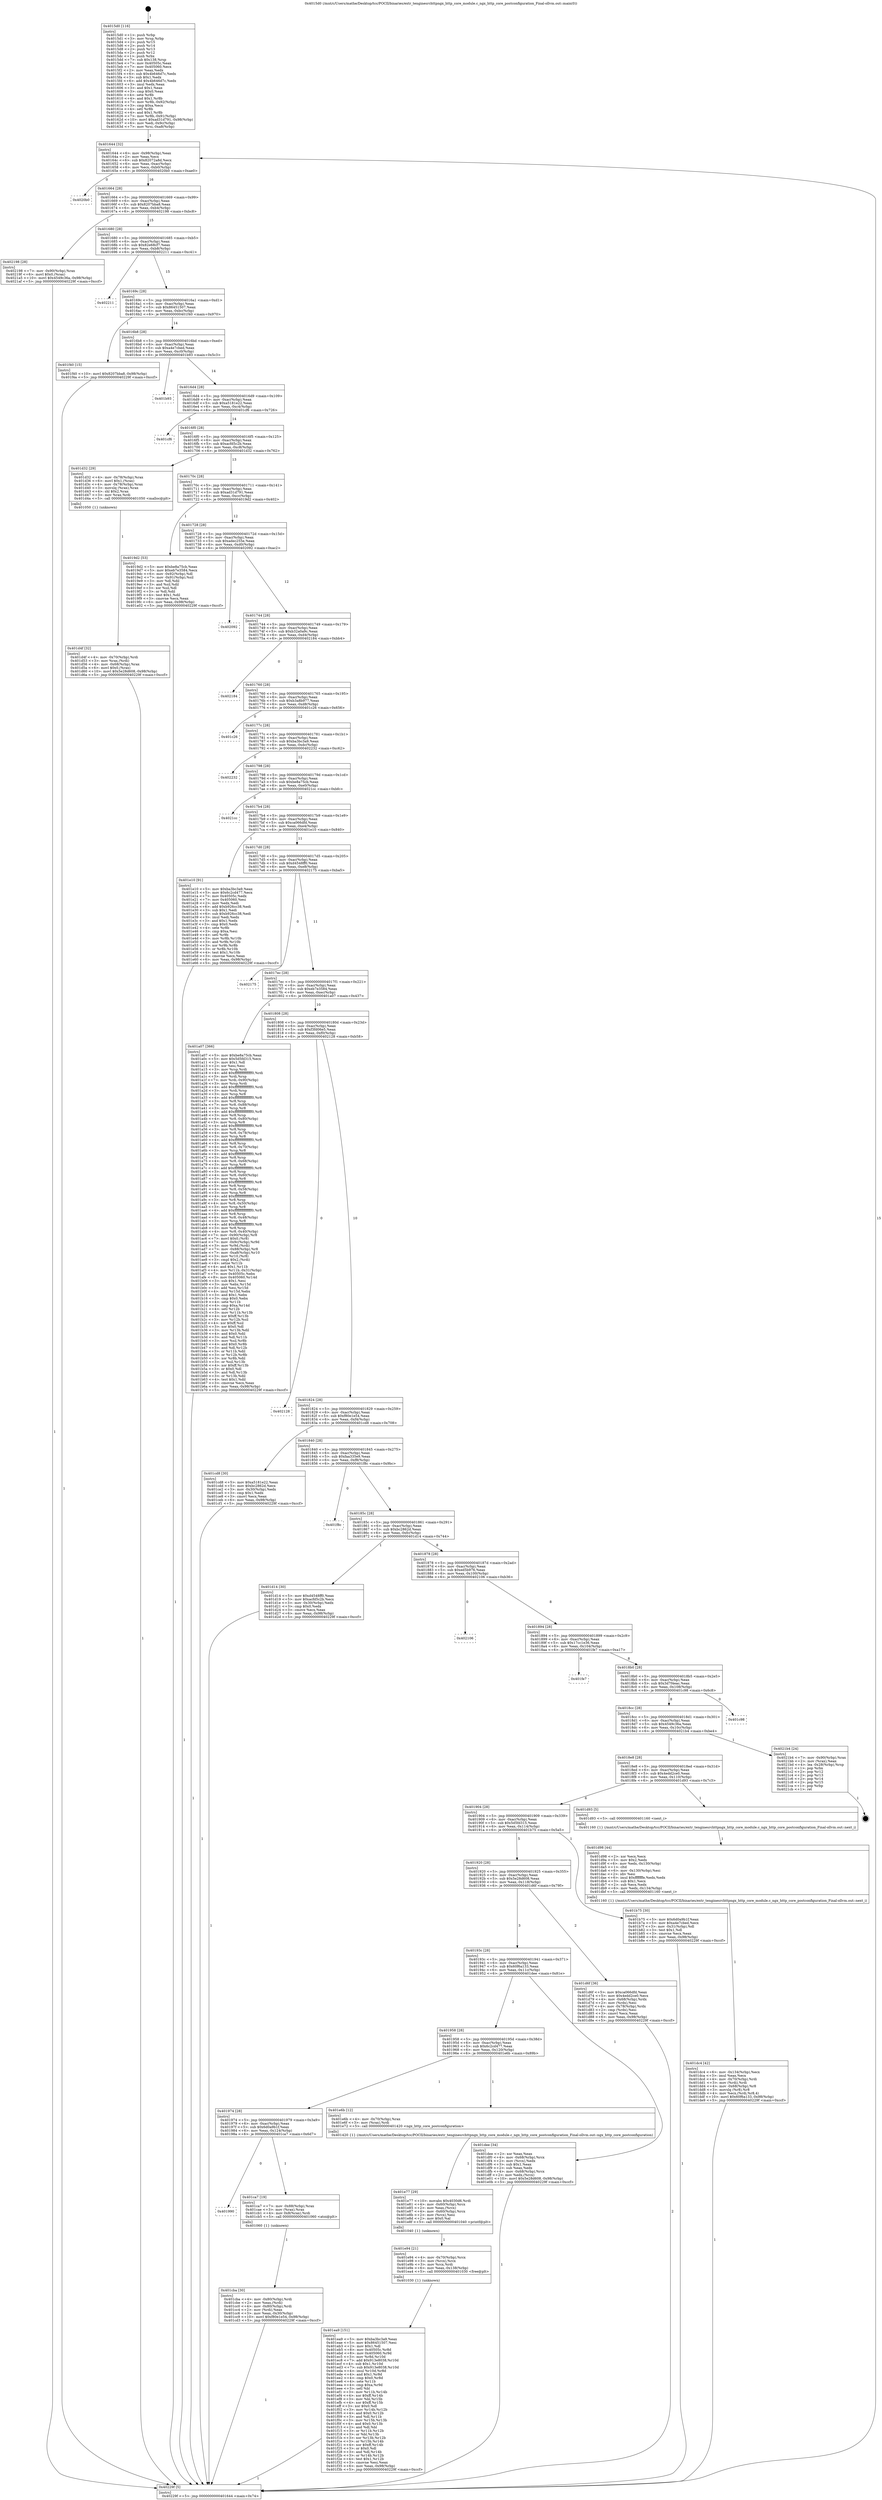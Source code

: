 digraph "0x4015d0" {
  label = "0x4015d0 (/mnt/c/Users/mathe/Desktop/tcc/POCII/binaries/extr_tenginesrchttpngx_http_core_module.c_ngx_http_core_postconfiguration_Final-ollvm.out::main(0))"
  labelloc = "t"
  node[shape=record]

  Entry [label="",width=0.3,height=0.3,shape=circle,fillcolor=black,style=filled]
  "0x401644" [label="{
     0x401644 [32]\l
     | [instrs]\l
     &nbsp;&nbsp;0x401644 \<+6\>: mov -0x98(%rbp),%eax\l
     &nbsp;&nbsp;0x40164a \<+2\>: mov %eax,%ecx\l
     &nbsp;&nbsp;0x40164c \<+6\>: sub $0x82072a8d,%ecx\l
     &nbsp;&nbsp;0x401652 \<+6\>: mov %eax,-0xac(%rbp)\l
     &nbsp;&nbsp;0x401658 \<+6\>: mov %ecx,-0xb0(%rbp)\l
     &nbsp;&nbsp;0x40165e \<+6\>: je 00000000004020b0 \<main+0xae0\>\l
  }"]
  "0x4020b0" [label="{
     0x4020b0\l
  }", style=dashed]
  "0x401664" [label="{
     0x401664 [28]\l
     | [instrs]\l
     &nbsp;&nbsp;0x401664 \<+5\>: jmp 0000000000401669 \<main+0x99\>\l
     &nbsp;&nbsp;0x401669 \<+6\>: mov -0xac(%rbp),%eax\l
     &nbsp;&nbsp;0x40166f \<+5\>: sub $0x8207bba8,%eax\l
     &nbsp;&nbsp;0x401674 \<+6\>: mov %eax,-0xb4(%rbp)\l
     &nbsp;&nbsp;0x40167a \<+6\>: je 0000000000402198 \<main+0xbc8\>\l
  }"]
  Exit [label="",width=0.3,height=0.3,shape=circle,fillcolor=black,style=filled,peripheries=2]
  "0x402198" [label="{
     0x402198 [28]\l
     | [instrs]\l
     &nbsp;&nbsp;0x402198 \<+7\>: mov -0x90(%rbp),%rax\l
     &nbsp;&nbsp;0x40219f \<+6\>: movl $0x0,(%rax)\l
     &nbsp;&nbsp;0x4021a5 \<+10\>: movl $0x4549c36a,-0x98(%rbp)\l
     &nbsp;&nbsp;0x4021af \<+5\>: jmp 000000000040229f \<main+0xccf\>\l
  }"]
  "0x401680" [label="{
     0x401680 [28]\l
     | [instrs]\l
     &nbsp;&nbsp;0x401680 \<+5\>: jmp 0000000000401685 \<main+0xb5\>\l
     &nbsp;&nbsp;0x401685 \<+6\>: mov -0xac(%rbp),%eax\l
     &nbsp;&nbsp;0x40168b \<+5\>: sub $0x82e68cf7,%eax\l
     &nbsp;&nbsp;0x401690 \<+6\>: mov %eax,-0xb8(%rbp)\l
     &nbsp;&nbsp;0x401696 \<+6\>: je 0000000000402211 \<main+0xc41\>\l
  }"]
  "0x401ea9" [label="{
     0x401ea9 [151]\l
     | [instrs]\l
     &nbsp;&nbsp;0x401ea9 \<+5\>: mov $0xba3bc3a9,%eax\l
     &nbsp;&nbsp;0x401eae \<+5\>: mov $0x86451507,%esi\l
     &nbsp;&nbsp;0x401eb3 \<+2\>: mov $0x1,%dl\l
     &nbsp;&nbsp;0x401eb5 \<+8\>: mov 0x40505c,%r8d\l
     &nbsp;&nbsp;0x401ebd \<+8\>: mov 0x405060,%r9d\l
     &nbsp;&nbsp;0x401ec5 \<+3\>: mov %r8d,%r10d\l
     &nbsp;&nbsp;0x401ec8 \<+7\>: add $0x913e8038,%r10d\l
     &nbsp;&nbsp;0x401ecf \<+4\>: sub $0x1,%r10d\l
     &nbsp;&nbsp;0x401ed3 \<+7\>: sub $0x913e8038,%r10d\l
     &nbsp;&nbsp;0x401eda \<+4\>: imul %r10d,%r8d\l
     &nbsp;&nbsp;0x401ede \<+4\>: and $0x1,%r8d\l
     &nbsp;&nbsp;0x401ee2 \<+4\>: cmp $0x0,%r8d\l
     &nbsp;&nbsp;0x401ee6 \<+4\>: sete %r11b\l
     &nbsp;&nbsp;0x401eea \<+4\>: cmp $0xa,%r9d\l
     &nbsp;&nbsp;0x401eee \<+3\>: setl %bl\l
     &nbsp;&nbsp;0x401ef1 \<+3\>: mov %r11b,%r14b\l
     &nbsp;&nbsp;0x401ef4 \<+4\>: xor $0xff,%r14b\l
     &nbsp;&nbsp;0x401ef8 \<+3\>: mov %bl,%r15b\l
     &nbsp;&nbsp;0x401efb \<+4\>: xor $0xff,%r15b\l
     &nbsp;&nbsp;0x401eff \<+3\>: xor $0x0,%dl\l
     &nbsp;&nbsp;0x401f02 \<+3\>: mov %r14b,%r12b\l
     &nbsp;&nbsp;0x401f05 \<+4\>: and $0x0,%r12b\l
     &nbsp;&nbsp;0x401f09 \<+3\>: and %dl,%r11b\l
     &nbsp;&nbsp;0x401f0c \<+3\>: mov %r15b,%r13b\l
     &nbsp;&nbsp;0x401f0f \<+4\>: and $0x0,%r13b\l
     &nbsp;&nbsp;0x401f13 \<+2\>: and %dl,%bl\l
     &nbsp;&nbsp;0x401f15 \<+3\>: or %r11b,%r12b\l
     &nbsp;&nbsp;0x401f18 \<+3\>: or %bl,%r13b\l
     &nbsp;&nbsp;0x401f1b \<+3\>: xor %r13b,%r12b\l
     &nbsp;&nbsp;0x401f1e \<+3\>: or %r15b,%r14b\l
     &nbsp;&nbsp;0x401f21 \<+4\>: xor $0xff,%r14b\l
     &nbsp;&nbsp;0x401f25 \<+3\>: or $0x0,%dl\l
     &nbsp;&nbsp;0x401f28 \<+3\>: and %dl,%r14b\l
     &nbsp;&nbsp;0x401f2b \<+3\>: or %r14b,%r12b\l
     &nbsp;&nbsp;0x401f2e \<+4\>: test $0x1,%r12b\l
     &nbsp;&nbsp;0x401f32 \<+3\>: cmovne %esi,%eax\l
     &nbsp;&nbsp;0x401f35 \<+6\>: mov %eax,-0x98(%rbp)\l
     &nbsp;&nbsp;0x401f3b \<+5\>: jmp 000000000040229f \<main+0xccf\>\l
  }"]
  "0x402211" [label="{
     0x402211\l
  }", style=dashed]
  "0x40169c" [label="{
     0x40169c [28]\l
     | [instrs]\l
     &nbsp;&nbsp;0x40169c \<+5\>: jmp 00000000004016a1 \<main+0xd1\>\l
     &nbsp;&nbsp;0x4016a1 \<+6\>: mov -0xac(%rbp),%eax\l
     &nbsp;&nbsp;0x4016a7 \<+5\>: sub $0x86451507,%eax\l
     &nbsp;&nbsp;0x4016ac \<+6\>: mov %eax,-0xbc(%rbp)\l
     &nbsp;&nbsp;0x4016b2 \<+6\>: je 0000000000401f40 \<main+0x970\>\l
  }"]
  "0x401e94" [label="{
     0x401e94 [21]\l
     | [instrs]\l
     &nbsp;&nbsp;0x401e94 \<+4\>: mov -0x70(%rbp),%rcx\l
     &nbsp;&nbsp;0x401e98 \<+3\>: mov (%rcx),%rcx\l
     &nbsp;&nbsp;0x401e9b \<+3\>: mov %rcx,%rdi\l
     &nbsp;&nbsp;0x401e9e \<+6\>: mov %eax,-0x138(%rbp)\l
     &nbsp;&nbsp;0x401ea4 \<+5\>: call 0000000000401030 \<free@plt\>\l
     | [calls]\l
     &nbsp;&nbsp;0x401030 \{1\} (unknown)\l
  }"]
  "0x401f40" [label="{
     0x401f40 [15]\l
     | [instrs]\l
     &nbsp;&nbsp;0x401f40 \<+10\>: movl $0x8207bba8,-0x98(%rbp)\l
     &nbsp;&nbsp;0x401f4a \<+5\>: jmp 000000000040229f \<main+0xccf\>\l
  }"]
  "0x4016b8" [label="{
     0x4016b8 [28]\l
     | [instrs]\l
     &nbsp;&nbsp;0x4016b8 \<+5\>: jmp 00000000004016bd \<main+0xed\>\l
     &nbsp;&nbsp;0x4016bd \<+6\>: mov -0xac(%rbp),%eax\l
     &nbsp;&nbsp;0x4016c3 \<+5\>: sub $0xa4e7cbed,%eax\l
     &nbsp;&nbsp;0x4016c8 \<+6\>: mov %eax,-0xc0(%rbp)\l
     &nbsp;&nbsp;0x4016ce \<+6\>: je 0000000000401b93 \<main+0x5c3\>\l
  }"]
  "0x401e77" [label="{
     0x401e77 [29]\l
     | [instrs]\l
     &nbsp;&nbsp;0x401e77 \<+10\>: movabs $0x4030d6,%rdi\l
     &nbsp;&nbsp;0x401e81 \<+4\>: mov -0x60(%rbp),%rcx\l
     &nbsp;&nbsp;0x401e85 \<+2\>: mov %eax,(%rcx)\l
     &nbsp;&nbsp;0x401e87 \<+4\>: mov -0x60(%rbp),%rcx\l
     &nbsp;&nbsp;0x401e8b \<+2\>: mov (%rcx),%esi\l
     &nbsp;&nbsp;0x401e8d \<+2\>: mov $0x0,%al\l
     &nbsp;&nbsp;0x401e8f \<+5\>: call 0000000000401040 \<printf@plt\>\l
     | [calls]\l
     &nbsp;&nbsp;0x401040 \{1\} (unknown)\l
  }"]
  "0x401b93" [label="{
     0x401b93\l
  }", style=dashed]
  "0x4016d4" [label="{
     0x4016d4 [28]\l
     | [instrs]\l
     &nbsp;&nbsp;0x4016d4 \<+5\>: jmp 00000000004016d9 \<main+0x109\>\l
     &nbsp;&nbsp;0x4016d9 \<+6\>: mov -0xac(%rbp),%eax\l
     &nbsp;&nbsp;0x4016df \<+5\>: sub $0xa5181e22,%eax\l
     &nbsp;&nbsp;0x4016e4 \<+6\>: mov %eax,-0xc4(%rbp)\l
     &nbsp;&nbsp;0x4016ea \<+6\>: je 0000000000401cf6 \<main+0x726\>\l
  }"]
  "0x401dc4" [label="{
     0x401dc4 [42]\l
     | [instrs]\l
     &nbsp;&nbsp;0x401dc4 \<+6\>: mov -0x134(%rbp),%ecx\l
     &nbsp;&nbsp;0x401dca \<+3\>: imul %eax,%ecx\l
     &nbsp;&nbsp;0x401dcd \<+4\>: mov -0x70(%rbp),%rdi\l
     &nbsp;&nbsp;0x401dd1 \<+3\>: mov (%rdi),%rdi\l
     &nbsp;&nbsp;0x401dd4 \<+4\>: mov -0x68(%rbp),%r8\l
     &nbsp;&nbsp;0x401dd8 \<+3\>: movslq (%r8),%r8\l
     &nbsp;&nbsp;0x401ddb \<+4\>: mov %ecx,(%rdi,%r8,4)\l
     &nbsp;&nbsp;0x401ddf \<+10\>: movl $0x60f6a133,-0x98(%rbp)\l
     &nbsp;&nbsp;0x401de9 \<+5\>: jmp 000000000040229f \<main+0xccf\>\l
  }"]
  "0x401cf6" [label="{
     0x401cf6\l
  }", style=dashed]
  "0x4016f0" [label="{
     0x4016f0 [28]\l
     | [instrs]\l
     &nbsp;&nbsp;0x4016f0 \<+5\>: jmp 00000000004016f5 \<main+0x125\>\l
     &nbsp;&nbsp;0x4016f5 \<+6\>: mov -0xac(%rbp),%eax\l
     &nbsp;&nbsp;0x4016fb \<+5\>: sub $0xacfd5c2b,%eax\l
     &nbsp;&nbsp;0x401700 \<+6\>: mov %eax,-0xc8(%rbp)\l
     &nbsp;&nbsp;0x401706 \<+6\>: je 0000000000401d32 \<main+0x762\>\l
  }"]
  "0x401d98" [label="{
     0x401d98 [44]\l
     | [instrs]\l
     &nbsp;&nbsp;0x401d98 \<+2\>: xor %ecx,%ecx\l
     &nbsp;&nbsp;0x401d9a \<+5\>: mov $0x2,%edx\l
     &nbsp;&nbsp;0x401d9f \<+6\>: mov %edx,-0x130(%rbp)\l
     &nbsp;&nbsp;0x401da5 \<+1\>: cltd\l
     &nbsp;&nbsp;0x401da6 \<+6\>: mov -0x130(%rbp),%esi\l
     &nbsp;&nbsp;0x401dac \<+2\>: idiv %esi\l
     &nbsp;&nbsp;0x401dae \<+6\>: imul $0xfffffffe,%edx,%edx\l
     &nbsp;&nbsp;0x401db4 \<+3\>: sub $0x1,%ecx\l
     &nbsp;&nbsp;0x401db7 \<+2\>: sub %ecx,%edx\l
     &nbsp;&nbsp;0x401db9 \<+6\>: mov %edx,-0x134(%rbp)\l
     &nbsp;&nbsp;0x401dbf \<+5\>: call 0000000000401160 \<next_i\>\l
     | [calls]\l
     &nbsp;&nbsp;0x401160 \{1\} (/mnt/c/Users/mathe/Desktop/tcc/POCII/binaries/extr_tenginesrchttpngx_http_core_module.c_ngx_http_core_postconfiguration_Final-ollvm.out::next_i)\l
  }"]
  "0x401d32" [label="{
     0x401d32 [29]\l
     | [instrs]\l
     &nbsp;&nbsp;0x401d32 \<+4\>: mov -0x78(%rbp),%rax\l
     &nbsp;&nbsp;0x401d36 \<+6\>: movl $0x1,(%rax)\l
     &nbsp;&nbsp;0x401d3c \<+4\>: mov -0x78(%rbp),%rax\l
     &nbsp;&nbsp;0x401d40 \<+3\>: movslq (%rax),%rax\l
     &nbsp;&nbsp;0x401d43 \<+4\>: shl $0x2,%rax\l
     &nbsp;&nbsp;0x401d47 \<+3\>: mov %rax,%rdi\l
     &nbsp;&nbsp;0x401d4a \<+5\>: call 0000000000401050 \<malloc@plt\>\l
     | [calls]\l
     &nbsp;&nbsp;0x401050 \{1\} (unknown)\l
  }"]
  "0x40170c" [label="{
     0x40170c [28]\l
     | [instrs]\l
     &nbsp;&nbsp;0x40170c \<+5\>: jmp 0000000000401711 \<main+0x141\>\l
     &nbsp;&nbsp;0x401711 \<+6\>: mov -0xac(%rbp),%eax\l
     &nbsp;&nbsp;0x401717 \<+5\>: sub $0xad31d791,%eax\l
     &nbsp;&nbsp;0x40171c \<+6\>: mov %eax,-0xcc(%rbp)\l
     &nbsp;&nbsp;0x401722 \<+6\>: je 00000000004019d2 \<main+0x402\>\l
  }"]
  "0x401d4f" [label="{
     0x401d4f [32]\l
     | [instrs]\l
     &nbsp;&nbsp;0x401d4f \<+4\>: mov -0x70(%rbp),%rdi\l
     &nbsp;&nbsp;0x401d53 \<+3\>: mov %rax,(%rdi)\l
     &nbsp;&nbsp;0x401d56 \<+4\>: mov -0x68(%rbp),%rax\l
     &nbsp;&nbsp;0x401d5a \<+6\>: movl $0x0,(%rax)\l
     &nbsp;&nbsp;0x401d60 \<+10\>: movl $0x5e28d608,-0x98(%rbp)\l
     &nbsp;&nbsp;0x401d6a \<+5\>: jmp 000000000040229f \<main+0xccf\>\l
  }"]
  "0x4019d2" [label="{
     0x4019d2 [53]\l
     | [instrs]\l
     &nbsp;&nbsp;0x4019d2 \<+5\>: mov $0xbe8a75cb,%eax\l
     &nbsp;&nbsp;0x4019d7 \<+5\>: mov $0xeb7e3584,%ecx\l
     &nbsp;&nbsp;0x4019dc \<+6\>: mov -0x92(%rbp),%dl\l
     &nbsp;&nbsp;0x4019e2 \<+7\>: mov -0x91(%rbp),%sil\l
     &nbsp;&nbsp;0x4019e9 \<+3\>: mov %dl,%dil\l
     &nbsp;&nbsp;0x4019ec \<+3\>: and %sil,%dil\l
     &nbsp;&nbsp;0x4019ef \<+3\>: xor %sil,%dl\l
     &nbsp;&nbsp;0x4019f2 \<+3\>: or %dl,%dil\l
     &nbsp;&nbsp;0x4019f5 \<+4\>: test $0x1,%dil\l
     &nbsp;&nbsp;0x4019f9 \<+3\>: cmovne %ecx,%eax\l
     &nbsp;&nbsp;0x4019fc \<+6\>: mov %eax,-0x98(%rbp)\l
     &nbsp;&nbsp;0x401a02 \<+5\>: jmp 000000000040229f \<main+0xccf\>\l
  }"]
  "0x401728" [label="{
     0x401728 [28]\l
     | [instrs]\l
     &nbsp;&nbsp;0x401728 \<+5\>: jmp 000000000040172d \<main+0x15d\>\l
     &nbsp;&nbsp;0x40172d \<+6\>: mov -0xac(%rbp),%eax\l
     &nbsp;&nbsp;0x401733 \<+5\>: sub $0xadec255e,%eax\l
     &nbsp;&nbsp;0x401738 \<+6\>: mov %eax,-0xd0(%rbp)\l
     &nbsp;&nbsp;0x40173e \<+6\>: je 0000000000402092 \<main+0xac2\>\l
  }"]
  "0x40229f" [label="{
     0x40229f [5]\l
     | [instrs]\l
     &nbsp;&nbsp;0x40229f \<+5\>: jmp 0000000000401644 \<main+0x74\>\l
  }"]
  "0x4015d0" [label="{
     0x4015d0 [116]\l
     | [instrs]\l
     &nbsp;&nbsp;0x4015d0 \<+1\>: push %rbp\l
     &nbsp;&nbsp;0x4015d1 \<+3\>: mov %rsp,%rbp\l
     &nbsp;&nbsp;0x4015d4 \<+2\>: push %r15\l
     &nbsp;&nbsp;0x4015d6 \<+2\>: push %r14\l
     &nbsp;&nbsp;0x4015d8 \<+2\>: push %r13\l
     &nbsp;&nbsp;0x4015da \<+2\>: push %r12\l
     &nbsp;&nbsp;0x4015dc \<+1\>: push %rbx\l
     &nbsp;&nbsp;0x4015dd \<+7\>: sub $0x138,%rsp\l
     &nbsp;&nbsp;0x4015e4 \<+7\>: mov 0x40505c,%eax\l
     &nbsp;&nbsp;0x4015eb \<+7\>: mov 0x405060,%ecx\l
     &nbsp;&nbsp;0x4015f2 \<+2\>: mov %eax,%edx\l
     &nbsp;&nbsp;0x4015f4 \<+6\>: sub $0x4b646d7c,%edx\l
     &nbsp;&nbsp;0x4015fa \<+3\>: sub $0x1,%edx\l
     &nbsp;&nbsp;0x4015fd \<+6\>: add $0x4b646d7c,%edx\l
     &nbsp;&nbsp;0x401603 \<+3\>: imul %edx,%eax\l
     &nbsp;&nbsp;0x401606 \<+3\>: and $0x1,%eax\l
     &nbsp;&nbsp;0x401609 \<+3\>: cmp $0x0,%eax\l
     &nbsp;&nbsp;0x40160c \<+4\>: sete %r8b\l
     &nbsp;&nbsp;0x401610 \<+4\>: and $0x1,%r8b\l
     &nbsp;&nbsp;0x401614 \<+7\>: mov %r8b,-0x92(%rbp)\l
     &nbsp;&nbsp;0x40161b \<+3\>: cmp $0xa,%ecx\l
     &nbsp;&nbsp;0x40161e \<+4\>: setl %r8b\l
     &nbsp;&nbsp;0x401622 \<+4\>: and $0x1,%r8b\l
     &nbsp;&nbsp;0x401626 \<+7\>: mov %r8b,-0x91(%rbp)\l
     &nbsp;&nbsp;0x40162d \<+10\>: movl $0xad31d791,-0x98(%rbp)\l
     &nbsp;&nbsp;0x401637 \<+6\>: mov %edi,-0x9c(%rbp)\l
     &nbsp;&nbsp;0x40163d \<+7\>: mov %rsi,-0xa8(%rbp)\l
  }"]
  "0x401cba" [label="{
     0x401cba [30]\l
     | [instrs]\l
     &nbsp;&nbsp;0x401cba \<+4\>: mov -0x80(%rbp),%rdi\l
     &nbsp;&nbsp;0x401cbe \<+2\>: mov %eax,(%rdi)\l
     &nbsp;&nbsp;0x401cc0 \<+4\>: mov -0x80(%rbp),%rdi\l
     &nbsp;&nbsp;0x401cc4 \<+2\>: mov (%rdi),%eax\l
     &nbsp;&nbsp;0x401cc6 \<+3\>: mov %eax,-0x30(%rbp)\l
     &nbsp;&nbsp;0x401cc9 \<+10\>: movl $0xf80e1e54,-0x98(%rbp)\l
     &nbsp;&nbsp;0x401cd3 \<+5\>: jmp 000000000040229f \<main+0xccf\>\l
  }"]
  "0x402092" [label="{
     0x402092\l
  }", style=dashed]
  "0x401744" [label="{
     0x401744 [28]\l
     | [instrs]\l
     &nbsp;&nbsp;0x401744 \<+5\>: jmp 0000000000401749 \<main+0x179\>\l
     &nbsp;&nbsp;0x401749 \<+6\>: mov -0xac(%rbp),%eax\l
     &nbsp;&nbsp;0x40174f \<+5\>: sub $0xb32a0a9c,%eax\l
     &nbsp;&nbsp;0x401754 \<+6\>: mov %eax,-0xd4(%rbp)\l
     &nbsp;&nbsp;0x40175a \<+6\>: je 0000000000402184 \<main+0xbb4\>\l
  }"]
  "0x401990" [label="{
     0x401990\l
  }", style=dashed]
  "0x402184" [label="{
     0x402184\l
  }", style=dashed]
  "0x401760" [label="{
     0x401760 [28]\l
     | [instrs]\l
     &nbsp;&nbsp;0x401760 \<+5\>: jmp 0000000000401765 \<main+0x195\>\l
     &nbsp;&nbsp;0x401765 \<+6\>: mov -0xac(%rbp),%eax\l
     &nbsp;&nbsp;0x40176b \<+5\>: sub $0xb3a8b977,%eax\l
     &nbsp;&nbsp;0x401770 \<+6\>: mov %eax,-0xd8(%rbp)\l
     &nbsp;&nbsp;0x401776 \<+6\>: je 0000000000401c26 \<main+0x656\>\l
  }"]
  "0x401ca7" [label="{
     0x401ca7 [19]\l
     | [instrs]\l
     &nbsp;&nbsp;0x401ca7 \<+7\>: mov -0x88(%rbp),%rax\l
     &nbsp;&nbsp;0x401cae \<+3\>: mov (%rax),%rax\l
     &nbsp;&nbsp;0x401cb1 \<+4\>: mov 0x8(%rax),%rdi\l
     &nbsp;&nbsp;0x401cb5 \<+5\>: call 0000000000401060 \<atoi@plt\>\l
     | [calls]\l
     &nbsp;&nbsp;0x401060 \{1\} (unknown)\l
  }"]
  "0x401c26" [label="{
     0x401c26\l
  }", style=dashed]
  "0x40177c" [label="{
     0x40177c [28]\l
     | [instrs]\l
     &nbsp;&nbsp;0x40177c \<+5\>: jmp 0000000000401781 \<main+0x1b1\>\l
     &nbsp;&nbsp;0x401781 \<+6\>: mov -0xac(%rbp),%eax\l
     &nbsp;&nbsp;0x401787 \<+5\>: sub $0xba3bc3a9,%eax\l
     &nbsp;&nbsp;0x40178c \<+6\>: mov %eax,-0xdc(%rbp)\l
     &nbsp;&nbsp;0x401792 \<+6\>: je 0000000000402232 \<main+0xc62\>\l
  }"]
  "0x401974" [label="{
     0x401974 [28]\l
     | [instrs]\l
     &nbsp;&nbsp;0x401974 \<+5\>: jmp 0000000000401979 \<main+0x3a9\>\l
     &nbsp;&nbsp;0x401979 \<+6\>: mov -0xac(%rbp),%eax\l
     &nbsp;&nbsp;0x40197f \<+5\>: sub $0x6d0a9b1f,%eax\l
     &nbsp;&nbsp;0x401984 \<+6\>: mov %eax,-0x124(%rbp)\l
     &nbsp;&nbsp;0x40198a \<+6\>: je 0000000000401ca7 \<main+0x6d7\>\l
  }"]
  "0x402232" [label="{
     0x402232\l
  }", style=dashed]
  "0x401798" [label="{
     0x401798 [28]\l
     | [instrs]\l
     &nbsp;&nbsp;0x401798 \<+5\>: jmp 000000000040179d \<main+0x1cd\>\l
     &nbsp;&nbsp;0x40179d \<+6\>: mov -0xac(%rbp),%eax\l
     &nbsp;&nbsp;0x4017a3 \<+5\>: sub $0xbe8a75cb,%eax\l
     &nbsp;&nbsp;0x4017a8 \<+6\>: mov %eax,-0xe0(%rbp)\l
     &nbsp;&nbsp;0x4017ae \<+6\>: je 00000000004021cc \<main+0xbfc\>\l
  }"]
  "0x401e6b" [label="{
     0x401e6b [12]\l
     | [instrs]\l
     &nbsp;&nbsp;0x401e6b \<+4\>: mov -0x70(%rbp),%rax\l
     &nbsp;&nbsp;0x401e6f \<+3\>: mov (%rax),%rdi\l
     &nbsp;&nbsp;0x401e72 \<+5\>: call 0000000000401420 \<ngx_http_core_postconfiguration\>\l
     | [calls]\l
     &nbsp;&nbsp;0x401420 \{1\} (/mnt/c/Users/mathe/Desktop/tcc/POCII/binaries/extr_tenginesrchttpngx_http_core_module.c_ngx_http_core_postconfiguration_Final-ollvm.out::ngx_http_core_postconfiguration)\l
  }"]
  "0x4021cc" [label="{
     0x4021cc\l
  }", style=dashed]
  "0x4017b4" [label="{
     0x4017b4 [28]\l
     | [instrs]\l
     &nbsp;&nbsp;0x4017b4 \<+5\>: jmp 00000000004017b9 \<main+0x1e9\>\l
     &nbsp;&nbsp;0x4017b9 \<+6\>: mov -0xac(%rbp),%eax\l
     &nbsp;&nbsp;0x4017bf \<+5\>: sub $0xca066dfd,%eax\l
     &nbsp;&nbsp;0x4017c4 \<+6\>: mov %eax,-0xe4(%rbp)\l
     &nbsp;&nbsp;0x4017ca \<+6\>: je 0000000000401e10 \<main+0x840\>\l
  }"]
  "0x401958" [label="{
     0x401958 [28]\l
     | [instrs]\l
     &nbsp;&nbsp;0x401958 \<+5\>: jmp 000000000040195d \<main+0x38d\>\l
     &nbsp;&nbsp;0x40195d \<+6\>: mov -0xac(%rbp),%eax\l
     &nbsp;&nbsp;0x401963 \<+5\>: sub $0x6c2cd477,%eax\l
     &nbsp;&nbsp;0x401968 \<+6\>: mov %eax,-0x120(%rbp)\l
     &nbsp;&nbsp;0x40196e \<+6\>: je 0000000000401e6b \<main+0x89b\>\l
  }"]
  "0x401e10" [label="{
     0x401e10 [91]\l
     | [instrs]\l
     &nbsp;&nbsp;0x401e10 \<+5\>: mov $0xba3bc3a9,%eax\l
     &nbsp;&nbsp;0x401e15 \<+5\>: mov $0x6c2cd477,%ecx\l
     &nbsp;&nbsp;0x401e1a \<+7\>: mov 0x40505c,%edx\l
     &nbsp;&nbsp;0x401e21 \<+7\>: mov 0x405060,%esi\l
     &nbsp;&nbsp;0x401e28 \<+2\>: mov %edx,%edi\l
     &nbsp;&nbsp;0x401e2a \<+6\>: add $0xb926cc38,%edi\l
     &nbsp;&nbsp;0x401e30 \<+3\>: sub $0x1,%edi\l
     &nbsp;&nbsp;0x401e33 \<+6\>: sub $0xb926cc38,%edi\l
     &nbsp;&nbsp;0x401e39 \<+3\>: imul %edi,%edx\l
     &nbsp;&nbsp;0x401e3c \<+3\>: and $0x1,%edx\l
     &nbsp;&nbsp;0x401e3f \<+3\>: cmp $0x0,%edx\l
     &nbsp;&nbsp;0x401e42 \<+4\>: sete %r8b\l
     &nbsp;&nbsp;0x401e46 \<+3\>: cmp $0xa,%esi\l
     &nbsp;&nbsp;0x401e49 \<+4\>: setl %r9b\l
     &nbsp;&nbsp;0x401e4d \<+3\>: mov %r8b,%r10b\l
     &nbsp;&nbsp;0x401e50 \<+3\>: and %r9b,%r10b\l
     &nbsp;&nbsp;0x401e53 \<+3\>: xor %r9b,%r8b\l
     &nbsp;&nbsp;0x401e56 \<+3\>: or %r8b,%r10b\l
     &nbsp;&nbsp;0x401e59 \<+4\>: test $0x1,%r10b\l
     &nbsp;&nbsp;0x401e5d \<+3\>: cmovne %ecx,%eax\l
     &nbsp;&nbsp;0x401e60 \<+6\>: mov %eax,-0x98(%rbp)\l
     &nbsp;&nbsp;0x401e66 \<+5\>: jmp 000000000040229f \<main+0xccf\>\l
  }"]
  "0x4017d0" [label="{
     0x4017d0 [28]\l
     | [instrs]\l
     &nbsp;&nbsp;0x4017d0 \<+5\>: jmp 00000000004017d5 \<main+0x205\>\l
     &nbsp;&nbsp;0x4017d5 \<+6\>: mov -0xac(%rbp),%eax\l
     &nbsp;&nbsp;0x4017db \<+5\>: sub $0xd4548ff0,%eax\l
     &nbsp;&nbsp;0x4017e0 \<+6\>: mov %eax,-0xe8(%rbp)\l
     &nbsp;&nbsp;0x4017e6 \<+6\>: je 0000000000402175 \<main+0xba5\>\l
  }"]
  "0x401dee" [label="{
     0x401dee [34]\l
     | [instrs]\l
     &nbsp;&nbsp;0x401dee \<+2\>: xor %eax,%eax\l
     &nbsp;&nbsp;0x401df0 \<+4\>: mov -0x68(%rbp),%rcx\l
     &nbsp;&nbsp;0x401df4 \<+2\>: mov (%rcx),%edx\l
     &nbsp;&nbsp;0x401df6 \<+3\>: sub $0x1,%eax\l
     &nbsp;&nbsp;0x401df9 \<+2\>: sub %eax,%edx\l
     &nbsp;&nbsp;0x401dfb \<+4\>: mov -0x68(%rbp),%rcx\l
     &nbsp;&nbsp;0x401dff \<+2\>: mov %edx,(%rcx)\l
     &nbsp;&nbsp;0x401e01 \<+10\>: movl $0x5e28d608,-0x98(%rbp)\l
     &nbsp;&nbsp;0x401e0b \<+5\>: jmp 000000000040229f \<main+0xccf\>\l
  }"]
  "0x402175" [label="{
     0x402175\l
  }", style=dashed]
  "0x4017ec" [label="{
     0x4017ec [28]\l
     | [instrs]\l
     &nbsp;&nbsp;0x4017ec \<+5\>: jmp 00000000004017f1 \<main+0x221\>\l
     &nbsp;&nbsp;0x4017f1 \<+6\>: mov -0xac(%rbp),%eax\l
     &nbsp;&nbsp;0x4017f7 \<+5\>: sub $0xeb7e3584,%eax\l
     &nbsp;&nbsp;0x4017fc \<+6\>: mov %eax,-0xec(%rbp)\l
     &nbsp;&nbsp;0x401802 \<+6\>: je 0000000000401a07 \<main+0x437\>\l
  }"]
  "0x40193c" [label="{
     0x40193c [28]\l
     | [instrs]\l
     &nbsp;&nbsp;0x40193c \<+5\>: jmp 0000000000401941 \<main+0x371\>\l
     &nbsp;&nbsp;0x401941 \<+6\>: mov -0xac(%rbp),%eax\l
     &nbsp;&nbsp;0x401947 \<+5\>: sub $0x60f6a133,%eax\l
     &nbsp;&nbsp;0x40194c \<+6\>: mov %eax,-0x11c(%rbp)\l
     &nbsp;&nbsp;0x401952 \<+6\>: je 0000000000401dee \<main+0x81e\>\l
  }"]
  "0x401a07" [label="{
     0x401a07 [366]\l
     | [instrs]\l
     &nbsp;&nbsp;0x401a07 \<+5\>: mov $0xbe8a75cb,%eax\l
     &nbsp;&nbsp;0x401a0c \<+5\>: mov $0x5d5fd315,%ecx\l
     &nbsp;&nbsp;0x401a11 \<+2\>: mov $0x1,%dl\l
     &nbsp;&nbsp;0x401a13 \<+2\>: xor %esi,%esi\l
     &nbsp;&nbsp;0x401a15 \<+3\>: mov %rsp,%rdi\l
     &nbsp;&nbsp;0x401a18 \<+4\>: add $0xfffffffffffffff0,%rdi\l
     &nbsp;&nbsp;0x401a1c \<+3\>: mov %rdi,%rsp\l
     &nbsp;&nbsp;0x401a1f \<+7\>: mov %rdi,-0x90(%rbp)\l
     &nbsp;&nbsp;0x401a26 \<+3\>: mov %rsp,%rdi\l
     &nbsp;&nbsp;0x401a29 \<+4\>: add $0xfffffffffffffff0,%rdi\l
     &nbsp;&nbsp;0x401a2d \<+3\>: mov %rdi,%rsp\l
     &nbsp;&nbsp;0x401a30 \<+3\>: mov %rsp,%r8\l
     &nbsp;&nbsp;0x401a33 \<+4\>: add $0xfffffffffffffff0,%r8\l
     &nbsp;&nbsp;0x401a37 \<+3\>: mov %r8,%rsp\l
     &nbsp;&nbsp;0x401a3a \<+7\>: mov %r8,-0x88(%rbp)\l
     &nbsp;&nbsp;0x401a41 \<+3\>: mov %rsp,%r8\l
     &nbsp;&nbsp;0x401a44 \<+4\>: add $0xfffffffffffffff0,%r8\l
     &nbsp;&nbsp;0x401a48 \<+3\>: mov %r8,%rsp\l
     &nbsp;&nbsp;0x401a4b \<+4\>: mov %r8,-0x80(%rbp)\l
     &nbsp;&nbsp;0x401a4f \<+3\>: mov %rsp,%r8\l
     &nbsp;&nbsp;0x401a52 \<+4\>: add $0xfffffffffffffff0,%r8\l
     &nbsp;&nbsp;0x401a56 \<+3\>: mov %r8,%rsp\l
     &nbsp;&nbsp;0x401a59 \<+4\>: mov %r8,-0x78(%rbp)\l
     &nbsp;&nbsp;0x401a5d \<+3\>: mov %rsp,%r8\l
     &nbsp;&nbsp;0x401a60 \<+4\>: add $0xfffffffffffffff0,%r8\l
     &nbsp;&nbsp;0x401a64 \<+3\>: mov %r8,%rsp\l
     &nbsp;&nbsp;0x401a67 \<+4\>: mov %r8,-0x70(%rbp)\l
     &nbsp;&nbsp;0x401a6b \<+3\>: mov %rsp,%r8\l
     &nbsp;&nbsp;0x401a6e \<+4\>: add $0xfffffffffffffff0,%r8\l
     &nbsp;&nbsp;0x401a72 \<+3\>: mov %r8,%rsp\l
     &nbsp;&nbsp;0x401a75 \<+4\>: mov %r8,-0x68(%rbp)\l
     &nbsp;&nbsp;0x401a79 \<+3\>: mov %rsp,%r8\l
     &nbsp;&nbsp;0x401a7c \<+4\>: add $0xfffffffffffffff0,%r8\l
     &nbsp;&nbsp;0x401a80 \<+3\>: mov %r8,%rsp\l
     &nbsp;&nbsp;0x401a83 \<+4\>: mov %r8,-0x60(%rbp)\l
     &nbsp;&nbsp;0x401a87 \<+3\>: mov %rsp,%r8\l
     &nbsp;&nbsp;0x401a8a \<+4\>: add $0xfffffffffffffff0,%r8\l
     &nbsp;&nbsp;0x401a8e \<+3\>: mov %r8,%rsp\l
     &nbsp;&nbsp;0x401a91 \<+4\>: mov %r8,-0x58(%rbp)\l
     &nbsp;&nbsp;0x401a95 \<+3\>: mov %rsp,%r8\l
     &nbsp;&nbsp;0x401a98 \<+4\>: add $0xfffffffffffffff0,%r8\l
     &nbsp;&nbsp;0x401a9c \<+3\>: mov %r8,%rsp\l
     &nbsp;&nbsp;0x401a9f \<+4\>: mov %r8,-0x50(%rbp)\l
     &nbsp;&nbsp;0x401aa3 \<+3\>: mov %rsp,%r8\l
     &nbsp;&nbsp;0x401aa6 \<+4\>: add $0xfffffffffffffff0,%r8\l
     &nbsp;&nbsp;0x401aaa \<+3\>: mov %r8,%rsp\l
     &nbsp;&nbsp;0x401aad \<+4\>: mov %r8,-0x48(%rbp)\l
     &nbsp;&nbsp;0x401ab1 \<+3\>: mov %rsp,%r8\l
     &nbsp;&nbsp;0x401ab4 \<+4\>: add $0xfffffffffffffff0,%r8\l
     &nbsp;&nbsp;0x401ab8 \<+3\>: mov %r8,%rsp\l
     &nbsp;&nbsp;0x401abb \<+4\>: mov %r8,-0x40(%rbp)\l
     &nbsp;&nbsp;0x401abf \<+7\>: mov -0x90(%rbp),%r8\l
     &nbsp;&nbsp;0x401ac6 \<+7\>: movl $0x0,(%r8)\l
     &nbsp;&nbsp;0x401acd \<+7\>: mov -0x9c(%rbp),%r9d\l
     &nbsp;&nbsp;0x401ad4 \<+3\>: mov %r9d,(%rdi)\l
     &nbsp;&nbsp;0x401ad7 \<+7\>: mov -0x88(%rbp),%r8\l
     &nbsp;&nbsp;0x401ade \<+7\>: mov -0xa8(%rbp),%r10\l
     &nbsp;&nbsp;0x401ae5 \<+3\>: mov %r10,(%r8)\l
     &nbsp;&nbsp;0x401ae8 \<+3\>: cmpl $0x2,(%rdi)\l
     &nbsp;&nbsp;0x401aeb \<+4\>: setne %r11b\l
     &nbsp;&nbsp;0x401aef \<+4\>: and $0x1,%r11b\l
     &nbsp;&nbsp;0x401af3 \<+4\>: mov %r11b,-0x31(%rbp)\l
     &nbsp;&nbsp;0x401af7 \<+7\>: mov 0x40505c,%ebx\l
     &nbsp;&nbsp;0x401afe \<+8\>: mov 0x405060,%r14d\l
     &nbsp;&nbsp;0x401b06 \<+3\>: sub $0x1,%esi\l
     &nbsp;&nbsp;0x401b09 \<+3\>: mov %ebx,%r15d\l
     &nbsp;&nbsp;0x401b0c \<+3\>: add %esi,%r15d\l
     &nbsp;&nbsp;0x401b0f \<+4\>: imul %r15d,%ebx\l
     &nbsp;&nbsp;0x401b13 \<+3\>: and $0x1,%ebx\l
     &nbsp;&nbsp;0x401b16 \<+3\>: cmp $0x0,%ebx\l
     &nbsp;&nbsp;0x401b19 \<+4\>: sete %r11b\l
     &nbsp;&nbsp;0x401b1d \<+4\>: cmp $0xa,%r14d\l
     &nbsp;&nbsp;0x401b21 \<+4\>: setl %r12b\l
     &nbsp;&nbsp;0x401b25 \<+3\>: mov %r11b,%r13b\l
     &nbsp;&nbsp;0x401b28 \<+4\>: xor $0xff,%r13b\l
     &nbsp;&nbsp;0x401b2c \<+3\>: mov %r12b,%sil\l
     &nbsp;&nbsp;0x401b2f \<+4\>: xor $0xff,%sil\l
     &nbsp;&nbsp;0x401b33 \<+3\>: xor $0x0,%dl\l
     &nbsp;&nbsp;0x401b36 \<+3\>: mov %r13b,%dil\l
     &nbsp;&nbsp;0x401b39 \<+4\>: and $0x0,%dil\l
     &nbsp;&nbsp;0x401b3d \<+3\>: and %dl,%r11b\l
     &nbsp;&nbsp;0x401b40 \<+3\>: mov %sil,%r8b\l
     &nbsp;&nbsp;0x401b43 \<+4\>: and $0x0,%r8b\l
     &nbsp;&nbsp;0x401b47 \<+3\>: and %dl,%r12b\l
     &nbsp;&nbsp;0x401b4a \<+3\>: or %r11b,%dil\l
     &nbsp;&nbsp;0x401b4d \<+3\>: or %r12b,%r8b\l
     &nbsp;&nbsp;0x401b50 \<+3\>: xor %r8b,%dil\l
     &nbsp;&nbsp;0x401b53 \<+3\>: or %sil,%r13b\l
     &nbsp;&nbsp;0x401b56 \<+4\>: xor $0xff,%r13b\l
     &nbsp;&nbsp;0x401b5a \<+3\>: or $0x0,%dl\l
     &nbsp;&nbsp;0x401b5d \<+3\>: and %dl,%r13b\l
     &nbsp;&nbsp;0x401b60 \<+3\>: or %r13b,%dil\l
     &nbsp;&nbsp;0x401b63 \<+4\>: test $0x1,%dil\l
     &nbsp;&nbsp;0x401b67 \<+3\>: cmovne %ecx,%eax\l
     &nbsp;&nbsp;0x401b6a \<+6\>: mov %eax,-0x98(%rbp)\l
     &nbsp;&nbsp;0x401b70 \<+5\>: jmp 000000000040229f \<main+0xccf\>\l
  }"]
  "0x401808" [label="{
     0x401808 [28]\l
     | [instrs]\l
     &nbsp;&nbsp;0x401808 \<+5\>: jmp 000000000040180d \<main+0x23d\>\l
     &nbsp;&nbsp;0x40180d \<+6\>: mov -0xac(%rbp),%eax\l
     &nbsp;&nbsp;0x401813 \<+5\>: sub $0xf3fd06e5,%eax\l
     &nbsp;&nbsp;0x401818 \<+6\>: mov %eax,-0xf0(%rbp)\l
     &nbsp;&nbsp;0x40181e \<+6\>: je 0000000000402128 \<main+0xb58\>\l
  }"]
  "0x401d6f" [label="{
     0x401d6f [36]\l
     | [instrs]\l
     &nbsp;&nbsp;0x401d6f \<+5\>: mov $0xca066dfd,%eax\l
     &nbsp;&nbsp;0x401d74 \<+5\>: mov $0x4edd2ce0,%ecx\l
     &nbsp;&nbsp;0x401d79 \<+4\>: mov -0x68(%rbp),%rdx\l
     &nbsp;&nbsp;0x401d7d \<+2\>: mov (%rdx),%esi\l
     &nbsp;&nbsp;0x401d7f \<+4\>: mov -0x78(%rbp),%rdx\l
     &nbsp;&nbsp;0x401d83 \<+2\>: cmp (%rdx),%esi\l
     &nbsp;&nbsp;0x401d85 \<+3\>: cmovl %ecx,%eax\l
     &nbsp;&nbsp;0x401d88 \<+6\>: mov %eax,-0x98(%rbp)\l
     &nbsp;&nbsp;0x401d8e \<+5\>: jmp 000000000040229f \<main+0xccf\>\l
  }"]
  "0x401920" [label="{
     0x401920 [28]\l
     | [instrs]\l
     &nbsp;&nbsp;0x401920 \<+5\>: jmp 0000000000401925 \<main+0x355\>\l
     &nbsp;&nbsp;0x401925 \<+6\>: mov -0xac(%rbp),%eax\l
     &nbsp;&nbsp;0x40192b \<+5\>: sub $0x5e28d608,%eax\l
     &nbsp;&nbsp;0x401930 \<+6\>: mov %eax,-0x118(%rbp)\l
     &nbsp;&nbsp;0x401936 \<+6\>: je 0000000000401d6f \<main+0x79f\>\l
  }"]
  "0x402128" [label="{
     0x402128\l
  }", style=dashed]
  "0x401824" [label="{
     0x401824 [28]\l
     | [instrs]\l
     &nbsp;&nbsp;0x401824 \<+5\>: jmp 0000000000401829 \<main+0x259\>\l
     &nbsp;&nbsp;0x401829 \<+6\>: mov -0xac(%rbp),%eax\l
     &nbsp;&nbsp;0x40182f \<+5\>: sub $0xf80e1e54,%eax\l
     &nbsp;&nbsp;0x401834 \<+6\>: mov %eax,-0xf4(%rbp)\l
     &nbsp;&nbsp;0x40183a \<+6\>: je 0000000000401cd8 \<main+0x708\>\l
  }"]
  "0x401b75" [label="{
     0x401b75 [30]\l
     | [instrs]\l
     &nbsp;&nbsp;0x401b75 \<+5\>: mov $0x6d0a9b1f,%eax\l
     &nbsp;&nbsp;0x401b7a \<+5\>: mov $0xa4e7cbed,%ecx\l
     &nbsp;&nbsp;0x401b7f \<+3\>: mov -0x31(%rbp),%dl\l
     &nbsp;&nbsp;0x401b82 \<+3\>: test $0x1,%dl\l
     &nbsp;&nbsp;0x401b85 \<+3\>: cmovne %ecx,%eax\l
     &nbsp;&nbsp;0x401b88 \<+6\>: mov %eax,-0x98(%rbp)\l
     &nbsp;&nbsp;0x401b8e \<+5\>: jmp 000000000040229f \<main+0xccf\>\l
  }"]
  "0x401cd8" [label="{
     0x401cd8 [30]\l
     | [instrs]\l
     &nbsp;&nbsp;0x401cd8 \<+5\>: mov $0xa5181e22,%eax\l
     &nbsp;&nbsp;0x401cdd \<+5\>: mov $0xbc2862d,%ecx\l
     &nbsp;&nbsp;0x401ce2 \<+3\>: mov -0x30(%rbp),%edx\l
     &nbsp;&nbsp;0x401ce5 \<+3\>: cmp $0x1,%edx\l
     &nbsp;&nbsp;0x401ce8 \<+3\>: cmovl %ecx,%eax\l
     &nbsp;&nbsp;0x401ceb \<+6\>: mov %eax,-0x98(%rbp)\l
     &nbsp;&nbsp;0x401cf1 \<+5\>: jmp 000000000040229f \<main+0xccf\>\l
  }"]
  "0x401840" [label="{
     0x401840 [28]\l
     | [instrs]\l
     &nbsp;&nbsp;0x401840 \<+5\>: jmp 0000000000401845 \<main+0x275\>\l
     &nbsp;&nbsp;0x401845 \<+6\>: mov -0xac(%rbp),%eax\l
     &nbsp;&nbsp;0x40184b \<+5\>: sub $0xfaa335e9,%eax\l
     &nbsp;&nbsp;0x401850 \<+6\>: mov %eax,-0xf8(%rbp)\l
     &nbsp;&nbsp;0x401856 \<+6\>: je 0000000000401f8c \<main+0x9bc\>\l
  }"]
  "0x401904" [label="{
     0x401904 [28]\l
     | [instrs]\l
     &nbsp;&nbsp;0x401904 \<+5\>: jmp 0000000000401909 \<main+0x339\>\l
     &nbsp;&nbsp;0x401909 \<+6\>: mov -0xac(%rbp),%eax\l
     &nbsp;&nbsp;0x40190f \<+5\>: sub $0x5d5fd315,%eax\l
     &nbsp;&nbsp;0x401914 \<+6\>: mov %eax,-0x114(%rbp)\l
     &nbsp;&nbsp;0x40191a \<+6\>: je 0000000000401b75 \<main+0x5a5\>\l
  }"]
  "0x401f8c" [label="{
     0x401f8c\l
  }", style=dashed]
  "0x40185c" [label="{
     0x40185c [28]\l
     | [instrs]\l
     &nbsp;&nbsp;0x40185c \<+5\>: jmp 0000000000401861 \<main+0x291\>\l
     &nbsp;&nbsp;0x401861 \<+6\>: mov -0xac(%rbp),%eax\l
     &nbsp;&nbsp;0x401867 \<+5\>: sub $0xbc2862d,%eax\l
     &nbsp;&nbsp;0x40186c \<+6\>: mov %eax,-0xfc(%rbp)\l
     &nbsp;&nbsp;0x401872 \<+6\>: je 0000000000401d14 \<main+0x744\>\l
  }"]
  "0x401d93" [label="{
     0x401d93 [5]\l
     | [instrs]\l
     &nbsp;&nbsp;0x401d93 \<+5\>: call 0000000000401160 \<next_i\>\l
     | [calls]\l
     &nbsp;&nbsp;0x401160 \{1\} (/mnt/c/Users/mathe/Desktop/tcc/POCII/binaries/extr_tenginesrchttpngx_http_core_module.c_ngx_http_core_postconfiguration_Final-ollvm.out::next_i)\l
  }"]
  "0x401d14" [label="{
     0x401d14 [30]\l
     | [instrs]\l
     &nbsp;&nbsp;0x401d14 \<+5\>: mov $0xd4548ff0,%eax\l
     &nbsp;&nbsp;0x401d19 \<+5\>: mov $0xacfd5c2b,%ecx\l
     &nbsp;&nbsp;0x401d1e \<+3\>: mov -0x30(%rbp),%edx\l
     &nbsp;&nbsp;0x401d21 \<+3\>: cmp $0x0,%edx\l
     &nbsp;&nbsp;0x401d24 \<+3\>: cmove %ecx,%eax\l
     &nbsp;&nbsp;0x401d27 \<+6\>: mov %eax,-0x98(%rbp)\l
     &nbsp;&nbsp;0x401d2d \<+5\>: jmp 000000000040229f \<main+0xccf\>\l
  }"]
  "0x401878" [label="{
     0x401878 [28]\l
     | [instrs]\l
     &nbsp;&nbsp;0x401878 \<+5\>: jmp 000000000040187d \<main+0x2ad\>\l
     &nbsp;&nbsp;0x40187d \<+6\>: mov -0xac(%rbp),%eax\l
     &nbsp;&nbsp;0x401883 \<+5\>: sub $0xed5b976,%eax\l
     &nbsp;&nbsp;0x401888 \<+6\>: mov %eax,-0x100(%rbp)\l
     &nbsp;&nbsp;0x40188e \<+6\>: je 0000000000402106 \<main+0xb36\>\l
  }"]
  "0x4018e8" [label="{
     0x4018e8 [28]\l
     | [instrs]\l
     &nbsp;&nbsp;0x4018e8 \<+5\>: jmp 00000000004018ed \<main+0x31d\>\l
     &nbsp;&nbsp;0x4018ed \<+6\>: mov -0xac(%rbp),%eax\l
     &nbsp;&nbsp;0x4018f3 \<+5\>: sub $0x4edd2ce0,%eax\l
     &nbsp;&nbsp;0x4018f8 \<+6\>: mov %eax,-0x110(%rbp)\l
     &nbsp;&nbsp;0x4018fe \<+6\>: je 0000000000401d93 \<main+0x7c3\>\l
  }"]
  "0x402106" [label="{
     0x402106\l
  }", style=dashed]
  "0x401894" [label="{
     0x401894 [28]\l
     | [instrs]\l
     &nbsp;&nbsp;0x401894 \<+5\>: jmp 0000000000401899 \<main+0x2c9\>\l
     &nbsp;&nbsp;0x401899 \<+6\>: mov -0xac(%rbp),%eax\l
     &nbsp;&nbsp;0x40189f \<+5\>: sub $0x17cc1e36,%eax\l
     &nbsp;&nbsp;0x4018a4 \<+6\>: mov %eax,-0x104(%rbp)\l
     &nbsp;&nbsp;0x4018aa \<+6\>: je 0000000000401fe7 \<main+0xa17\>\l
  }"]
  "0x4021b4" [label="{
     0x4021b4 [24]\l
     | [instrs]\l
     &nbsp;&nbsp;0x4021b4 \<+7\>: mov -0x90(%rbp),%rax\l
     &nbsp;&nbsp;0x4021bb \<+2\>: mov (%rax),%eax\l
     &nbsp;&nbsp;0x4021bd \<+4\>: lea -0x28(%rbp),%rsp\l
     &nbsp;&nbsp;0x4021c1 \<+1\>: pop %rbx\l
     &nbsp;&nbsp;0x4021c2 \<+2\>: pop %r12\l
     &nbsp;&nbsp;0x4021c4 \<+2\>: pop %r13\l
     &nbsp;&nbsp;0x4021c6 \<+2\>: pop %r14\l
     &nbsp;&nbsp;0x4021c8 \<+2\>: pop %r15\l
     &nbsp;&nbsp;0x4021ca \<+1\>: pop %rbp\l
     &nbsp;&nbsp;0x4021cb \<+1\>: ret\l
  }"]
  "0x401fe7" [label="{
     0x401fe7\l
  }", style=dashed]
  "0x4018b0" [label="{
     0x4018b0 [28]\l
     | [instrs]\l
     &nbsp;&nbsp;0x4018b0 \<+5\>: jmp 00000000004018b5 \<main+0x2e5\>\l
     &nbsp;&nbsp;0x4018b5 \<+6\>: mov -0xac(%rbp),%eax\l
     &nbsp;&nbsp;0x4018bb \<+5\>: sub $0x3d7f4eac,%eax\l
     &nbsp;&nbsp;0x4018c0 \<+6\>: mov %eax,-0x108(%rbp)\l
     &nbsp;&nbsp;0x4018c6 \<+6\>: je 0000000000401c98 \<main+0x6c8\>\l
  }"]
  "0x4018cc" [label="{
     0x4018cc [28]\l
     | [instrs]\l
     &nbsp;&nbsp;0x4018cc \<+5\>: jmp 00000000004018d1 \<main+0x301\>\l
     &nbsp;&nbsp;0x4018d1 \<+6\>: mov -0xac(%rbp),%eax\l
     &nbsp;&nbsp;0x4018d7 \<+5\>: sub $0x4549c36a,%eax\l
     &nbsp;&nbsp;0x4018dc \<+6\>: mov %eax,-0x10c(%rbp)\l
     &nbsp;&nbsp;0x4018e2 \<+6\>: je 00000000004021b4 \<main+0xbe4\>\l
  }"]
  "0x401c98" [label="{
     0x401c98\l
  }", style=dashed]
  Entry -> "0x4015d0" [label=" 1"]
  "0x401644" -> "0x4020b0" [label=" 0"]
  "0x401644" -> "0x401664" [label=" 16"]
  "0x4021b4" -> Exit [label=" 1"]
  "0x401664" -> "0x402198" [label=" 1"]
  "0x401664" -> "0x401680" [label=" 15"]
  "0x402198" -> "0x40229f" [label=" 1"]
  "0x401680" -> "0x402211" [label=" 0"]
  "0x401680" -> "0x40169c" [label=" 15"]
  "0x401f40" -> "0x40229f" [label=" 1"]
  "0x40169c" -> "0x401f40" [label=" 1"]
  "0x40169c" -> "0x4016b8" [label=" 14"]
  "0x401ea9" -> "0x40229f" [label=" 1"]
  "0x4016b8" -> "0x401b93" [label=" 0"]
  "0x4016b8" -> "0x4016d4" [label=" 14"]
  "0x401e94" -> "0x401ea9" [label=" 1"]
  "0x4016d4" -> "0x401cf6" [label=" 0"]
  "0x4016d4" -> "0x4016f0" [label=" 14"]
  "0x401e77" -> "0x401e94" [label=" 1"]
  "0x4016f0" -> "0x401d32" [label=" 1"]
  "0x4016f0" -> "0x40170c" [label=" 13"]
  "0x401e6b" -> "0x401e77" [label=" 1"]
  "0x40170c" -> "0x4019d2" [label=" 1"]
  "0x40170c" -> "0x401728" [label=" 12"]
  "0x4019d2" -> "0x40229f" [label=" 1"]
  "0x4015d0" -> "0x401644" [label=" 1"]
  "0x40229f" -> "0x401644" [label=" 15"]
  "0x401e10" -> "0x40229f" [label=" 1"]
  "0x401728" -> "0x402092" [label=" 0"]
  "0x401728" -> "0x401744" [label=" 12"]
  "0x401dee" -> "0x40229f" [label=" 1"]
  "0x401744" -> "0x402184" [label=" 0"]
  "0x401744" -> "0x401760" [label=" 12"]
  "0x401dc4" -> "0x40229f" [label=" 1"]
  "0x401760" -> "0x401c26" [label=" 0"]
  "0x401760" -> "0x40177c" [label=" 12"]
  "0x401d98" -> "0x401dc4" [label=" 1"]
  "0x40177c" -> "0x402232" [label=" 0"]
  "0x40177c" -> "0x401798" [label=" 12"]
  "0x401d6f" -> "0x40229f" [label=" 2"]
  "0x401798" -> "0x4021cc" [label=" 0"]
  "0x401798" -> "0x4017b4" [label=" 12"]
  "0x401d4f" -> "0x40229f" [label=" 1"]
  "0x4017b4" -> "0x401e10" [label=" 1"]
  "0x4017b4" -> "0x4017d0" [label=" 11"]
  "0x401d14" -> "0x40229f" [label=" 1"]
  "0x4017d0" -> "0x402175" [label=" 0"]
  "0x4017d0" -> "0x4017ec" [label=" 11"]
  "0x401cd8" -> "0x40229f" [label=" 1"]
  "0x4017ec" -> "0x401a07" [label=" 1"]
  "0x4017ec" -> "0x401808" [label=" 10"]
  "0x401ca7" -> "0x401cba" [label=" 1"]
  "0x401a07" -> "0x40229f" [label=" 1"]
  "0x401974" -> "0x401990" [label=" 0"]
  "0x401808" -> "0x402128" [label=" 0"]
  "0x401808" -> "0x401824" [label=" 10"]
  "0x401d93" -> "0x401d98" [label=" 1"]
  "0x401824" -> "0x401cd8" [label=" 1"]
  "0x401824" -> "0x401840" [label=" 9"]
  "0x401958" -> "0x401974" [label=" 1"]
  "0x401840" -> "0x401f8c" [label=" 0"]
  "0x401840" -> "0x40185c" [label=" 9"]
  "0x401d32" -> "0x401d4f" [label=" 1"]
  "0x40185c" -> "0x401d14" [label=" 1"]
  "0x40185c" -> "0x401878" [label=" 8"]
  "0x40193c" -> "0x401958" [label=" 2"]
  "0x401878" -> "0x402106" [label=" 0"]
  "0x401878" -> "0x401894" [label=" 8"]
  "0x401cba" -> "0x40229f" [label=" 1"]
  "0x401894" -> "0x401fe7" [label=" 0"]
  "0x401894" -> "0x4018b0" [label=" 8"]
  "0x401920" -> "0x40193c" [label=" 3"]
  "0x4018b0" -> "0x401c98" [label=" 0"]
  "0x4018b0" -> "0x4018cc" [label=" 8"]
  "0x401920" -> "0x401d6f" [label=" 2"]
  "0x4018cc" -> "0x4021b4" [label=" 1"]
  "0x4018cc" -> "0x4018e8" [label=" 7"]
  "0x40193c" -> "0x401dee" [label=" 1"]
  "0x4018e8" -> "0x401d93" [label=" 1"]
  "0x4018e8" -> "0x401904" [label=" 6"]
  "0x401958" -> "0x401e6b" [label=" 1"]
  "0x401904" -> "0x401b75" [label=" 1"]
  "0x401904" -> "0x401920" [label=" 5"]
  "0x401b75" -> "0x40229f" [label=" 1"]
  "0x401974" -> "0x401ca7" [label=" 1"]
}
